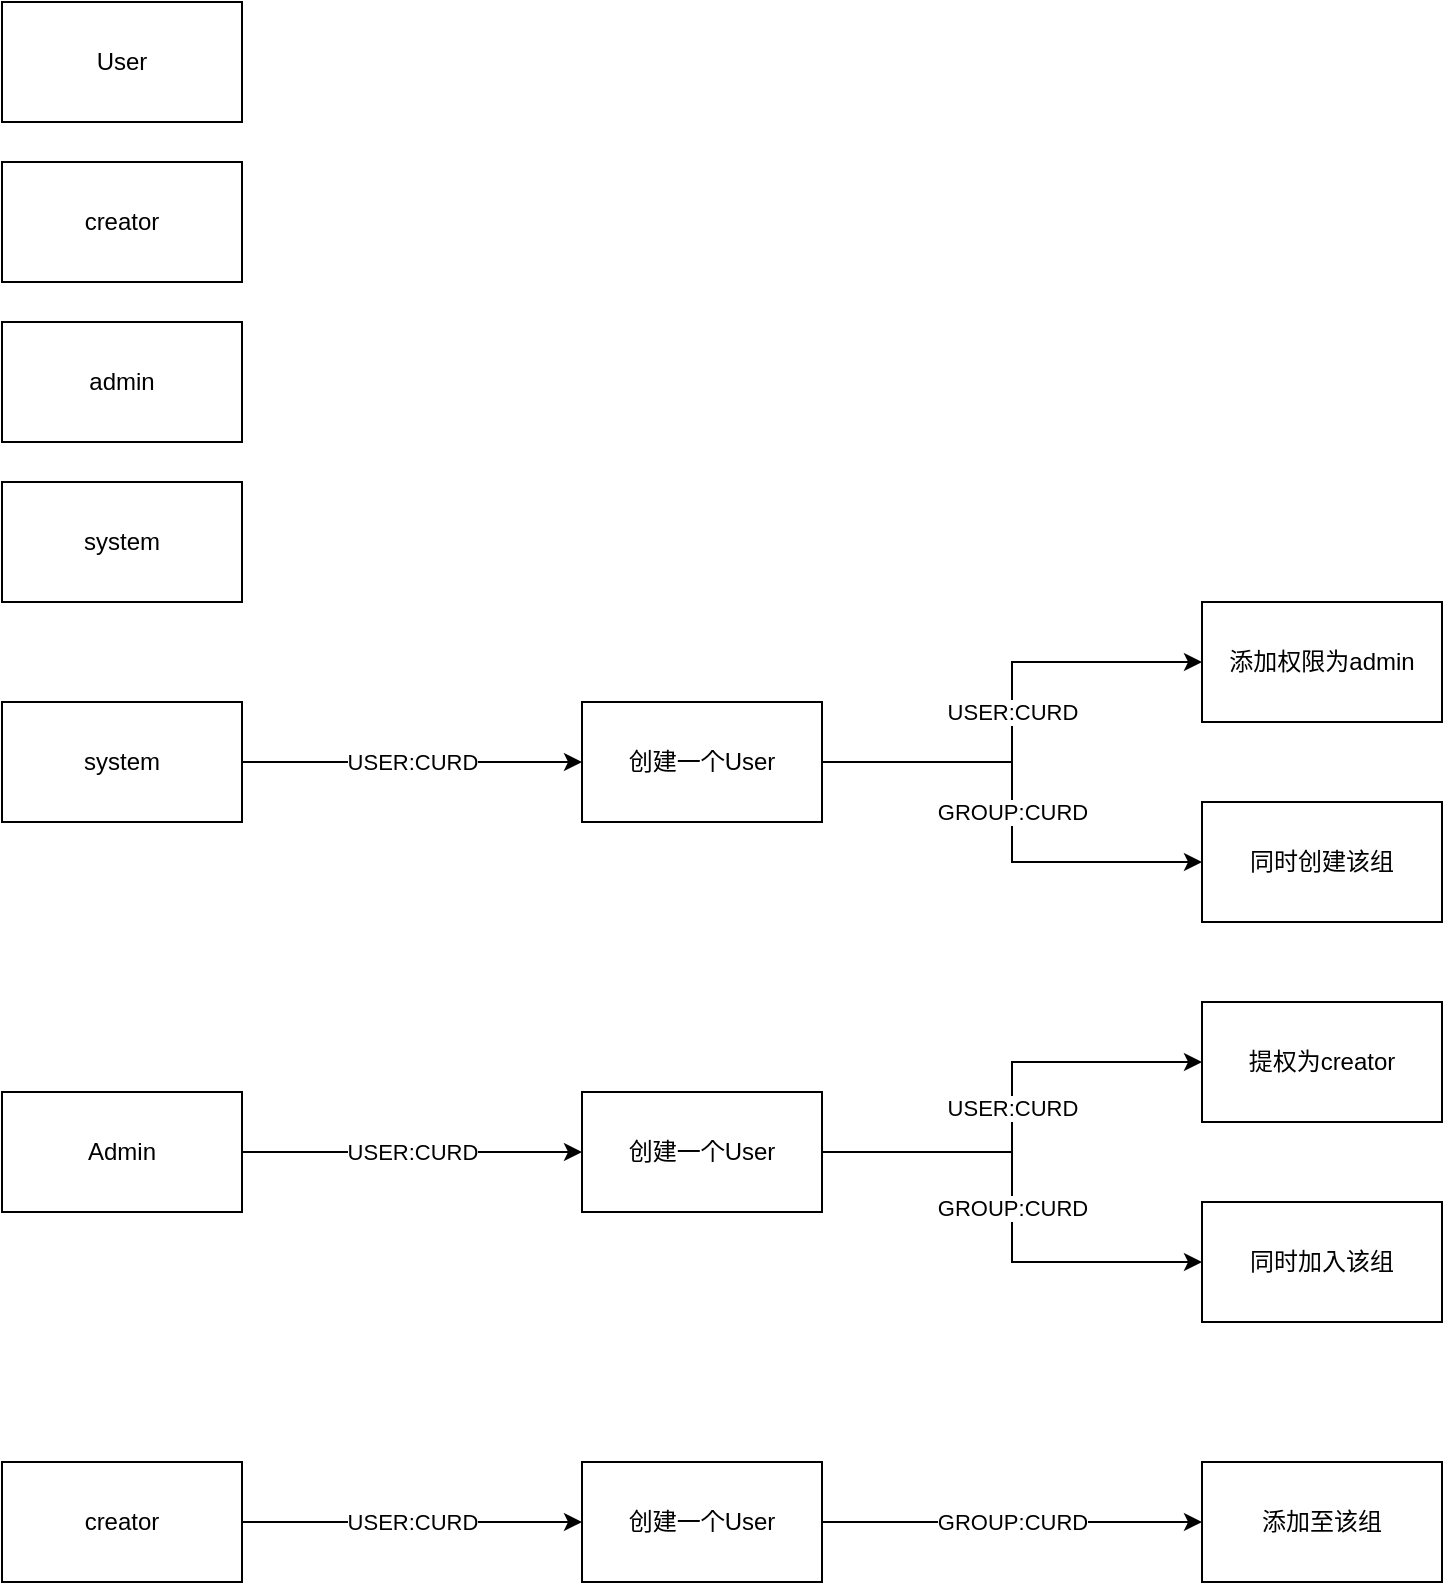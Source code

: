 <mxfile version="23.0.2" type="device">
  <diagram name="第 1 页" id="5C8UlQyTHKwmTTbVWOff">
    <mxGraphModel dx="2231" dy="899" grid="1" gridSize="10" guides="1" tooltips="1" connect="1" arrows="1" fold="1" page="1" pageScale="1" pageWidth="827" pageHeight="1169" math="0" shadow="0">
      <root>
        <mxCell id="0" />
        <mxCell id="1" parent="0" />
        <mxCell id="ltglHsupyfhJRsPA5cYW-1" value="User" style="rounded=0;whiteSpace=wrap;html=1;" parent="1" vertex="1">
          <mxGeometry x="30" y="10" width="120" height="60" as="geometry" />
        </mxCell>
        <mxCell id="ltglHsupyfhJRsPA5cYW-2" value="creator" style="rounded=0;whiteSpace=wrap;html=1;" parent="1" vertex="1">
          <mxGeometry x="30" y="90" width="120" height="60" as="geometry" />
        </mxCell>
        <mxCell id="ltglHsupyfhJRsPA5cYW-3" value="admin" style="rounded=0;whiteSpace=wrap;html=1;" parent="1" vertex="1">
          <mxGeometry x="30" y="170" width="120" height="60" as="geometry" />
        </mxCell>
        <mxCell id="ltglHsupyfhJRsPA5cYW-4" value="system" style="rounded=0;whiteSpace=wrap;html=1;" parent="1" vertex="1">
          <mxGeometry x="30" y="250" width="120" height="60" as="geometry" />
        </mxCell>
        <mxCell id="jX09zkj8u2VJQLj2BDRq-2" value="USER:CURD" style="edgeStyle=orthogonalEdgeStyle;rounded=0;orthogonalLoop=1;jettySize=auto;html=1;" edge="1" parent="1" source="ltglHsupyfhJRsPA5cYW-5" target="jX09zkj8u2VJQLj2BDRq-1">
          <mxGeometry relative="1" as="geometry" />
        </mxCell>
        <mxCell id="ltglHsupyfhJRsPA5cYW-5" value="system" style="rounded=0;whiteSpace=wrap;html=1;" parent="1" vertex="1">
          <mxGeometry x="30" y="360" width="120" height="60" as="geometry" />
        </mxCell>
        <mxCell id="jX09zkj8u2VJQLj2BDRq-4" value="USER:CURD" style="edgeStyle=orthogonalEdgeStyle;rounded=0;orthogonalLoop=1;jettySize=auto;html=1;" edge="1" parent="1" source="jX09zkj8u2VJQLj2BDRq-1" target="jX09zkj8u2VJQLj2BDRq-3">
          <mxGeometry relative="1" as="geometry" />
        </mxCell>
        <mxCell id="jX09zkj8u2VJQLj2BDRq-6" value="GROUP:CURD" style="edgeStyle=orthogonalEdgeStyle;rounded=0;orthogonalLoop=1;jettySize=auto;html=1;entryX=0;entryY=0.5;entryDx=0;entryDy=0;" edge="1" parent="1" source="jX09zkj8u2VJQLj2BDRq-1" target="jX09zkj8u2VJQLj2BDRq-5">
          <mxGeometry relative="1" as="geometry" />
        </mxCell>
        <mxCell id="jX09zkj8u2VJQLj2BDRq-1" value="创建一个User" style="whiteSpace=wrap;html=1;rounded=0;" vertex="1" parent="1">
          <mxGeometry x="320" y="360" width="120" height="60" as="geometry" />
        </mxCell>
        <mxCell id="jX09zkj8u2VJQLj2BDRq-3" value="添加权限为admin" style="whiteSpace=wrap;html=1;rounded=0;" vertex="1" parent="1">
          <mxGeometry x="630" y="310" width="120" height="60" as="geometry" />
        </mxCell>
        <mxCell id="jX09zkj8u2VJQLj2BDRq-5" value="同时创建该组" style="whiteSpace=wrap;html=1;rounded=0;" vertex="1" parent="1">
          <mxGeometry x="630" y="410" width="120" height="60" as="geometry" />
        </mxCell>
        <mxCell id="jX09zkj8u2VJQLj2BDRq-9" value="USER:CURD" style="edgeStyle=orthogonalEdgeStyle;rounded=0;orthogonalLoop=1;jettySize=auto;html=1;" edge="1" parent="1" source="jX09zkj8u2VJQLj2BDRq-7" target="jX09zkj8u2VJQLj2BDRq-8">
          <mxGeometry relative="1" as="geometry" />
        </mxCell>
        <mxCell id="jX09zkj8u2VJQLj2BDRq-7" value="Admin" style="rounded=0;whiteSpace=wrap;html=1;" vertex="1" parent="1">
          <mxGeometry x="30" y="555" width="120" height="60" as="geometry" />
        </mxCell>
        <mxCell id="jX09zkj8u2VJQLj2BDRq-11" value="USER:CURD" style="edgeStyle=orthogonalEdgeStyle;rounded=0;orthogonalLoop=1;jettySize=auto;html=1;" edge="1" parent="1" source="jX09zkj8u2VJQLj2BDRq-8" target="jX09zkj8u2VJQLj2BDRq-10">
          <mxGeometry relative="1" as="geometry" />
        </mxCell>
        <mxCell id="jX09zkj8u2VJQLj2BDRq-13" value="GROUP:CURD" style="edgeStyle=orthogonalEdgeStyle;rounded=0;orthogonalLoop=1;jettySize=auto;html=1;entryX=0;entryY=0.5;entryDx=0;entryDy=0;" edge="1" parent="1" source="jX09zkj8u2VJQLj2BDRq-8" target="jX09zkj8u2VJQLj2BDRq-12">
          <mxGeometry relative="1" as="geometry" />
        </mxCell>
        <mxCell id="jX09zkj8u2VJQLj2BDRq-8" value="创建一个User" style="rounded=0;whiteSpace=wrap;html=1;" vertex="1" parent="1">
          <mxGeometry x="320" y="555" width="120" height="60" as="geometry" />
        </mxCell>
        <mxCell id="jX09zkj8u2VJQLj2BDRq-10" value="提权为creator" style="rounded=0;whiteSpace=wrap;html=1;" vertex="1" parent="1">
          <mxGeometry x="630" y="510" width="120" height="60" as="geometry" />
        </mxCell>
        <mxCell id="jX09zkj8u2VJQLj2BDRq-12" value="同时加入该组" style="rounded=0;whiteSpace=wrap;html=1;" vertex="1" parent="1">
          <mxGeometry x="630" y="610" width="120" height="60" as="geometry" />
        </mxCell>
        <mxCell id="jX09zkj8u2VJQLj2BDRq-16" value="USER:CURD" style="edgeStyle=orthogonalEdgeStyle;rounded=0;orthogonalLoop=1;jettySize=auto;html=1;" edge="1" parent="1" source="jX09zkj8u2VJQLj2BDRq-14" target="jX09zkj8u2VJQLj2BDRq-15">
          <mxGeometry relative="1" as="geometry" />
        </mxCell>
        <mxCell id="jX09zkj8u2VJQLj2BDRq-14" value="creator" style="rounded=0;whiteSpace=wrap;html=1;" vertex="1" parent="1">
          <mxGeometry x="30" y="740" width="120" height="60" as="geometry" />
        </mxCell>
        <mxCell id="jX09zkj8u2VJQLj2BDRq-19" value="GROUP:CURD" style="edgeStyle=orthogonalEdgeStyle;rounded=0;orthogonalLoop=1;jettySize=auto;html=1;" edge="1" parent="1" source="jX09zkj8u2VJQLj2BDRq-15" target="jX09zkj8u2VJQLj2BDRq-17">
          <mxGeometry relative="1" as="geometry" />
        </mxCell>
        <mxCell id="jX09zkj8u2VJQLj2BDRq-15" value="创建一个User" style="rounded=0;whiteSpace=wrap;html=1;" vertex="1" parent="1">
          <mxGeometry x="320" y="740" width="120" height="60" as="geometry" />
        </mxCell>
        <mxCell id="jX09zkj8u2VJQLj2BDRq-17" value="添加至该组" style="rounded=0;whiteSpace=wrap;html=1;" vertex="1" parent="1">
          <mxGeometry x="630" y="740" width="120" height="60" as="geometry" />
        </mxCell>
      </root>
    </mxGraphModel>
  </diagram>
</mxfile>
